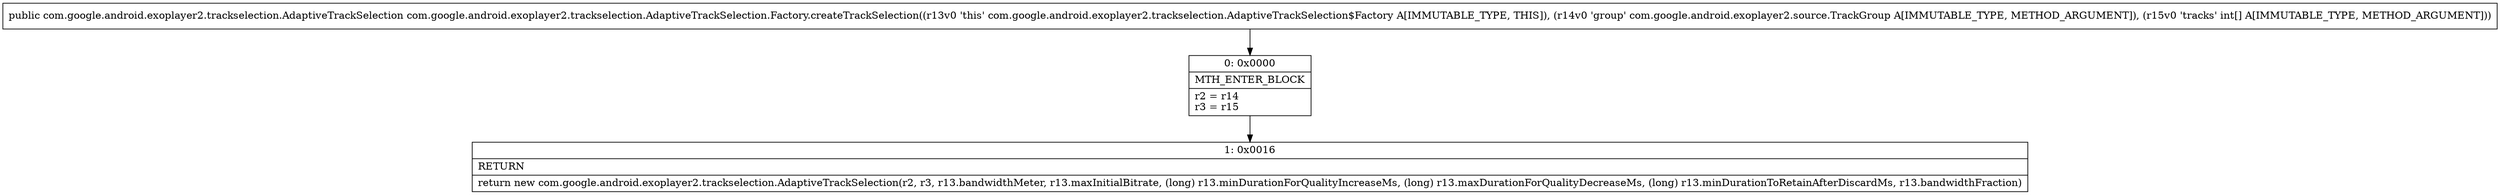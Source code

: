 digraph "CFG forcom.google.android.exoplayer2.trackselection.AdaptiveTrackSelection.Factory.createTrackSelection(Lcom\/google\/android\/exoplayer2\/source\/TrackGroup;[I)Lcom\/google\/android\/exoplayer2\/trackselection\/AdaptiveTrackSelection;" {
Node_0 [shape=record,label="{0\:\ 0x0000|MTH_ENTER_BLOCK\l|r2 = r14\lr3 = r15\l}"];
Node_1 [shape=record,label="{1\:\ 0x0016|RETURN\l|return new com.google.android.exoplayer2.trackselection.AdaptiveTrackSelection(r2, r3, r13.bandwidthMeter, r13.maxInitialBitrate, (long) r13.minDurationForQualityIncreaseMs, (long) r13.maxDurationForQualityDecreaseMs, (long) r13.minDurationToRetainAfterDiscardMs, r13.bandwidthFraction)\l}"];
MethodNode[shape=record,label="{public com.google.android.exoplayer2.trackselection.AdaptiveTrackSelection com.google.android.exoplayer2.trackselection.AdaptiveTrackSelection.Factory.createTrackSelection((r13v0 'this' com.google.android.exoplayer2.trackselection.AdaptiveTrackSelection$Factory A[IMMUTABLE_TYPE, THIS]), (r14v0 'group' com.google.android.exoplayer2.source.TrackGroup A[IMMUTABLE_TYPE, METHOD_ARGUMENT]), (r15v0 'tracks' int[] A[IMMUTABLE_TYPE, METHOD_ARGUMENT])) }"];
MethodNode -> Node_0;
Node_0 -> Node_1;
}

